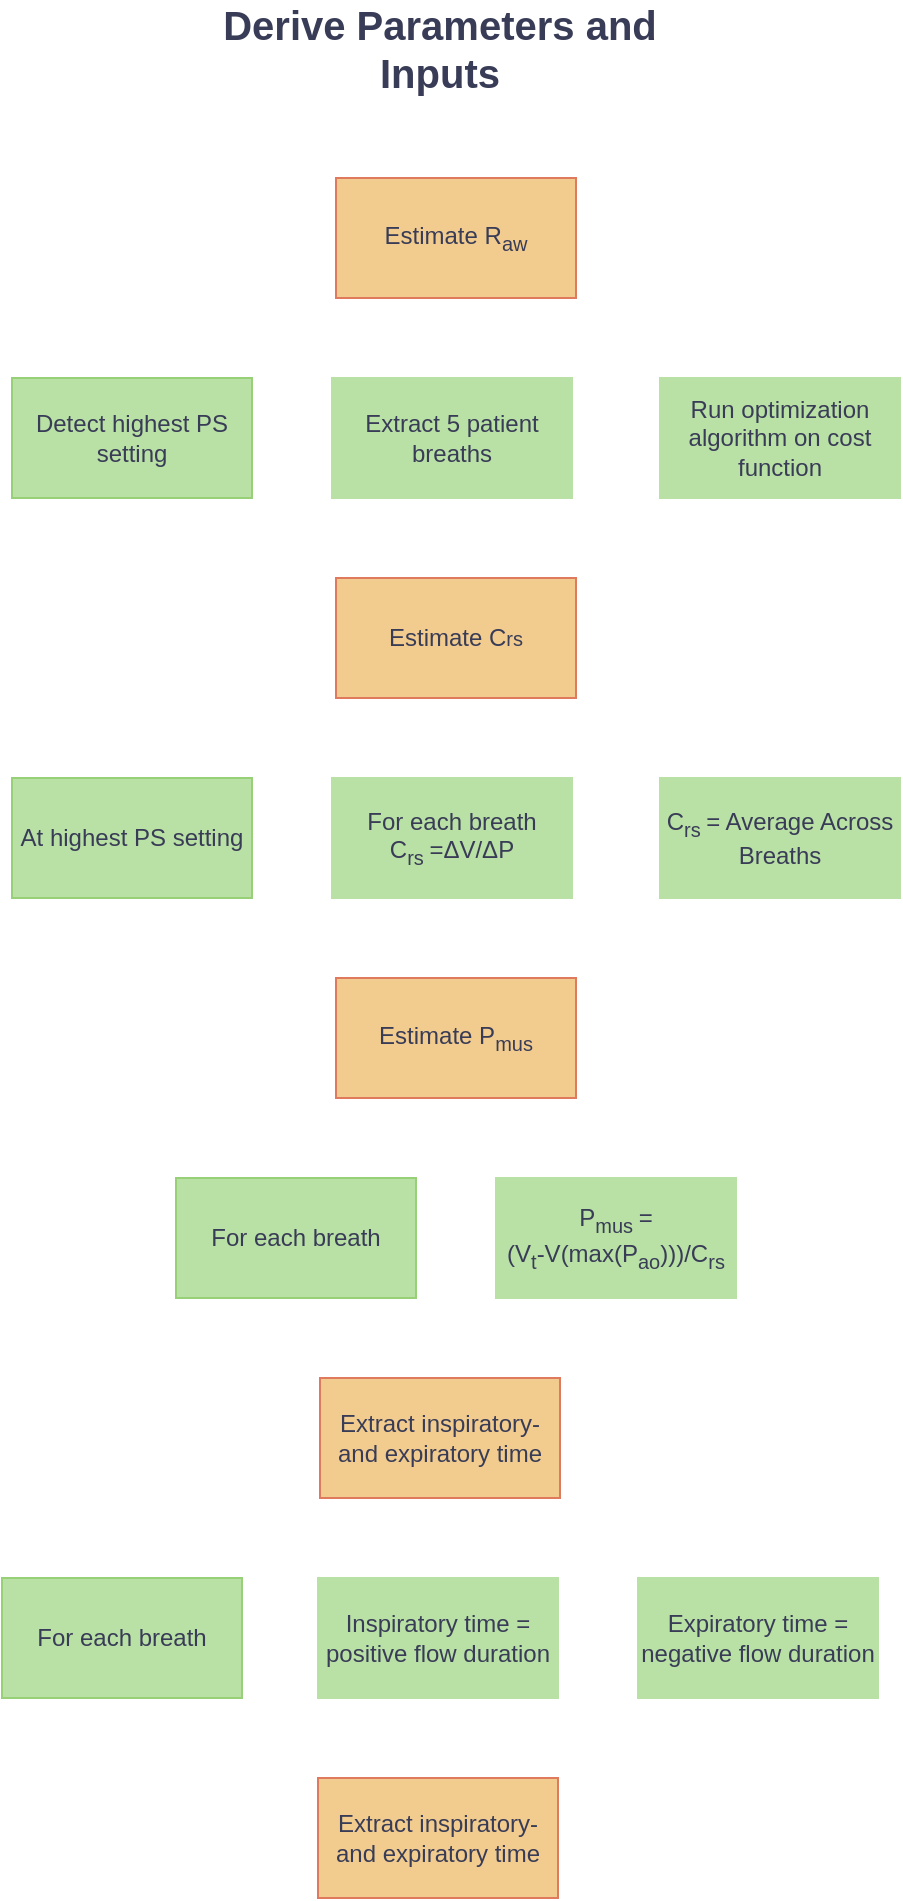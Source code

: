 <mxfile version="22.1.18" type="github">
  <diagram name="Page-1" id="dxkUu_h541sHtngTb_Nf">
    <mxGraphModel dx="1434" dy="738" grid="1" gridSize="10" guides="1" tooltips="1" connect="1" arrows="1" fold="1" page="1" pageScale="1" pageWidth="827" pageHeight="1169" math="0" shadow="0">
      <root>
        <mxCell id="0" />
        <mxCell id="1" parent="0" />
        <mxCell id="FZ5DHeCZTq1QPbefAQ_P-1" value="&lt;b&gt;Derive Parameters and Inputs&lt;/b&gt;" style="text;html=1;strokeColor=none;fillColor=none;align=center;verticalAlign=middle;whiteSpace=wrap;rounded=0;fontSize=20;labelBackgroundColor=none;fontColor=#393C56;" vertex="1" parent="1">
          <mxGeometry x="304" y="80" width="220" height="30" as="geometry" />
        </mxCell>
        <mxCell id="FZ5DHeCZTq1QPbefAQ_P-2" value="Estimate R&lt;sub&gt;aw&lt;/sub&gt;" style="rounded=0;whiteSpace=wrap;html=1;labelBackgroundColor=none;fillColor=#F2CC8F;strokeColor=#E07A5F;fontColor=#393C56;" vertex="1" parent="1">
          <mxGeometry x="362" y="160" width="120" height="60" as="geometry" />
        </mxCell>
        <mxCell id="FZ5DHeCZTq1QPbefAQ_P-3" value="Detect highest PS setting" style="rounded=0;whiteSpace=wrap;html=1;strokeColor=#97D077;fontColor=#393C56;fillColor=#B9E0A5;" vertex="1" parent="1">
          <mxGeometry x="200" y="260" width="120" height="60" as="geometry" />
        </mxCell>
        <mxCell id="FZ5DHeCZTq1QPbefAQ_P-4" value="Extract 5 patient breaths" style="rounded=0;whiteSpace=wrap;html=1;strokeColor=#B9E0A5;fontColor=#393C56;fillColor=#B9E0A5;" vertex="1" parent="1">
          <mxGeometry x="360" y="260" width="120" height="60" as="geometry" />
        </mxCell>
        <mxCell id="FZ5DHeCZTq1QPbefAQ_P-5" value="Run optimization algorithm on cost function" style="rounded=0;whiteSpace=wrap;html=1;strokeColor=#B9E0A5;fontColor=#393C56;fillColor=#B9E0A5;" vertex="1" parent="1">
          <mxGeometry x="524" y="260" width="120" height="60" as="geometry" />
        </mxCell>
        <mxCell id="FZ5DHeCZTq1QPbefAQ_P-6" value="Estimate C&lt;span style=&quot;font-size: 10px;&quot;&gt;rs&lt;/span&gt;" style="rounded=0;whiteSpace=wrap;html=1;labelBackgroundColor=none;fillColor=#F2CC8F;strokeColor=#E07A5F;fontColor=#393C56;" vertex="1" parent="1">
          <mxGeometry x="362" y="360" width="120" height="60" as="geometry" />
        </mxCell>
        <mxCell id="FZ5DHeCZTq1QPbefAQ_P-7" value="At highest PS setting" style="rounded=0;whiteSpace=wrap;html=1;strokeColor=#97D077;fontColor=#393C56;fillColor=#B9E0A5;" vertex="1" parent="1">
          <mxGeometry x="200" y="460" width="120" height="60" as="geometry" />
        </mxCell>
        <mxCell id="FZ5DHeCZTq1QPbefAQ_P-8" value="For each breath&lt;br&gt;C&lt;sub style=&quot;border-color: var(--border-color);&quot;&gt;rs&amp;nbsp;&lt;/sub&gt;=ΔV/ΔP" style="rounded=0;whiteSpace=wrap;html=1;strokeColor=#B9E0A5;fontColor=#393C56;fillColor=#B9E0A5;" vertex="1" parent="1">
          <mxGeometry x="360" y="460" width="120" height="60" as="geometry" />
        </mxCell>
        <mxCell id="FZ5DHeCZTq1QPbefAQ_P-9" value="C&lt;sub&gt;rs &lt;/sub&gt;= Average Across Breaths" style="rounded=0;whiteSpace=wrap;html=1;strokeColor=#B9E0A5;fontColor=#393C56;fillColor=#B9E0A5;" vertex="1" parent="1">
          <mxGeometry x="524" y="460" width="120" height="60" as="geometry" />
        </mxCell>
        <mxCell id="FZ5DHeCZTq1QPbefAQ_P-10" value="Estimate P&lt;sub&gt;mus&lt;/sub&gt;" style="rounded=0;whiteSpace=wrap;html=1;labelBackgroundColor=none;fillColor=#F2CC8F;strokeColor=#E07A5F;fontColor=#393C56;" vertex="1" parent="1">
          <mxGeometry x="362" y="560" width="120" height="60" as="geometry" />
        </mxCell>
        <mxCell id="FZ5DHeCZTq1QPbefAQ_P-11" value="For each breath" style="rounded=0;whiteSpace=wrap;html=1;strokeColor=#97D077;fontColor=#393C56;fillColor=#B9E0A5;" vertex="1" parent="1">
          <mxGeometry x="282" y="660" width="120" height="60" as="geometry" />
        </mxCell>
        <mxCell id="FZ5DHeCZTq1QPbefAQ_P-12" value="P&lt;sub&gt;mus &lt;/sub&gt;= &lt;br&gt;(V&lt;sub&gt;t&lt;/sub&gt;-V(max(P&lt;sub&gt;ao&lt;/sub&gt;)))/C&lt;sub&gt;rs&lt;/sub&gt;" style="rounded=0;whiteSpace=wrap;html=1;strokeColor=#B9E0A5;fontColor=#393C56;fillColor=#B9E0A5;" vertex="1" parent="1">
          <mxGeometry x="442" y="660" width="120" height="60" as="geometry" />
        </mxCell>
        <mxCell id="FZ5DHeCZTq1QPbefAQ_P-14" value="Extract inspiratory- and expiratory time" style="rounded=0;whiteSpace=wrap;html=1;labelBackgroundColor=none;fillColor=#F2CC8F;strokeColor=#E07A5F;fontColor=#393C56;" vertex="1" parent="1">
          <mxGeometry x="354" y="760" width="120" height="60" as="geometry" />
        </mxCell>
        <mxCell id="FZ5DHeCZTq1QPbefAQ_P-15" value="For each breath" style="rounded=0;whiteSpace=wrap;html=1;strokeColor=#97D077;fontColor=#393C56;fillColor=#B9E0A5;" vertex="1" parent="1">
          <mxGeometry x="195" y="860" width="120" height="60" as="geometry" />
        </mxCell>
        <mxCell id="FZ5DHeCZTq1QPbefAQ_P-16" value="Inspiratory time = positive flow duration" style="rounded=0;whiteSpace=wrap;html=1;strokeColor=#B9E0A5;fontColor=#393C56;fillColor=#B9E0A5;" vertex="1" parent="1">
          <mxGeometry x="353" y="860" width="120" height="60" as="geometry" />
        </mxCell>
        <mxCell id="FZ5DHeCZTq1QPbefAQ_P-17" value="Expiratory time = negative flow duration" style="rounded=0;whiteSpace=wrap;html=1;strokeColor=#B9E0A5;fontColor=#393C56;fillColor=#B9E0A5;" vertex="1" parent="1">
          <mxGeometry x="513" y="860" width="120" height="60" as="geometry" />
        </mxCell>
        <mxCell id="FZ5DHeCZTq1QPbefAQ_P-18" value="Extract inspiratory- and expiratory time" style="rounded=0;whiteSpace=wrap;html=1;labelBackgroundColor=none;fillColor=#F2CC8F;strokeColor=#E07A5F;fontColor=#393C56;" vertex="1" parent="1">
          <mxGeometry x="353" y="960" width="120" height="60" as="geometry" />
        </mxCell>
      </root>
    </mxGraphModel>
  </diagram>
</mxfile>
